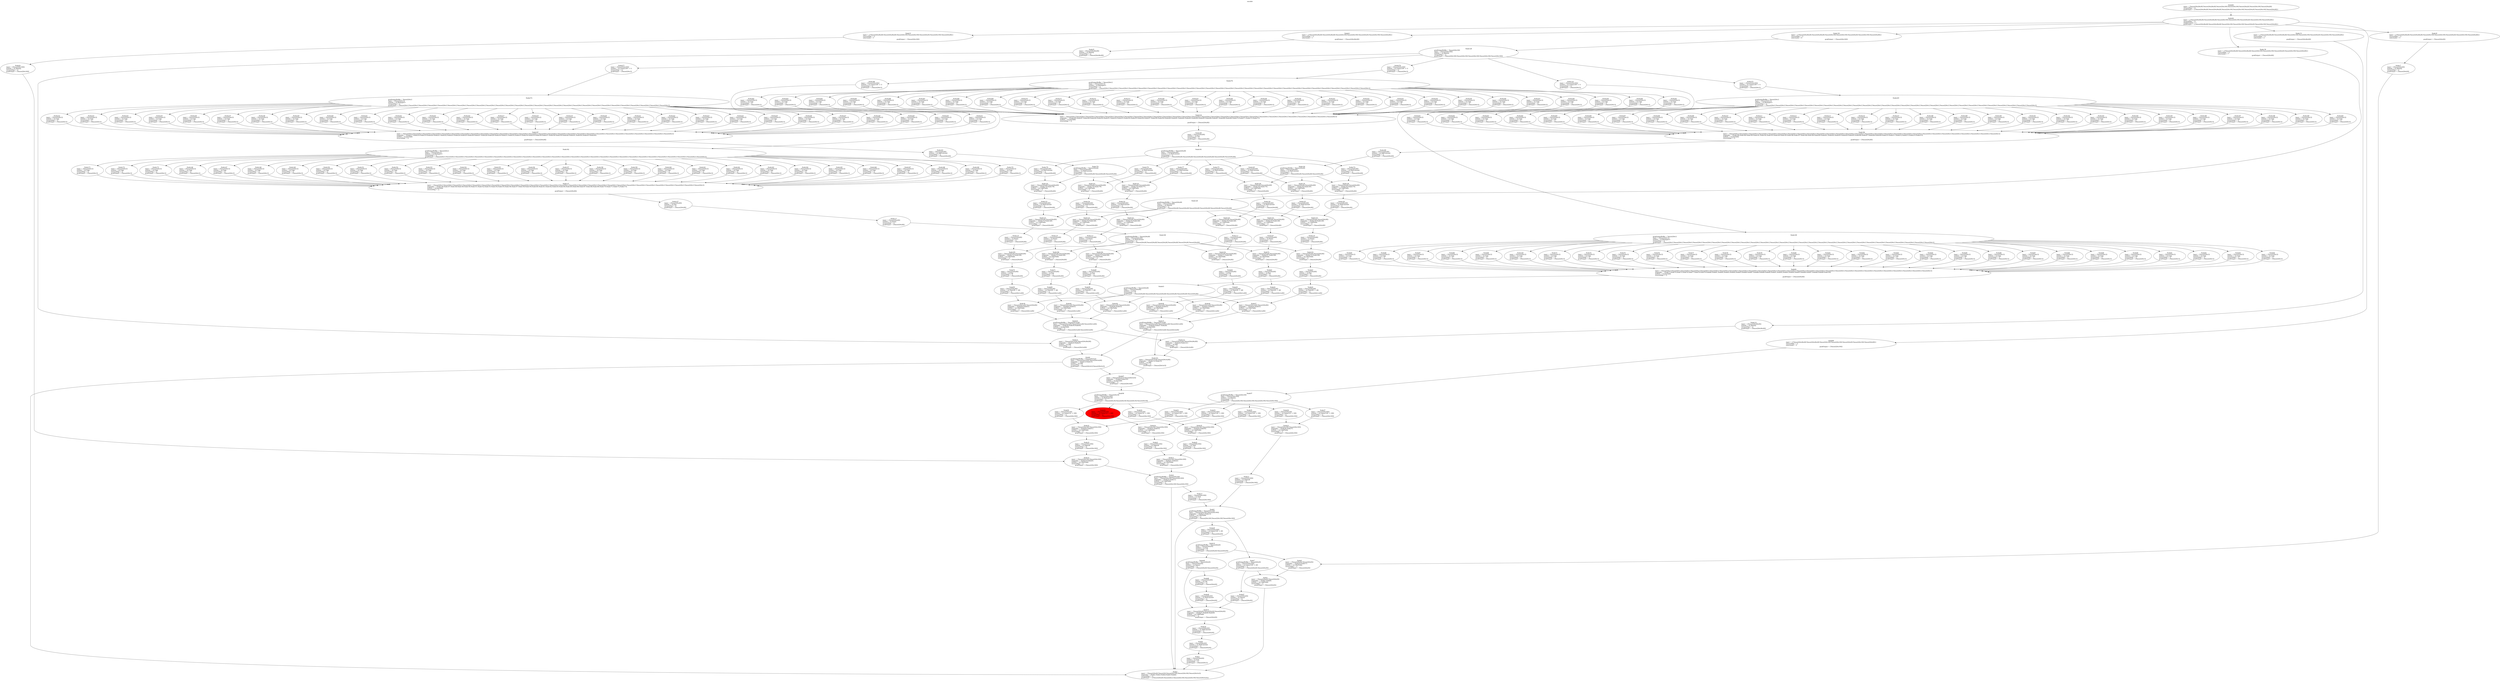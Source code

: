 digraph G {
labelloc="t";
label="encoder";
node [shape = oval]; 
n1[label="Node1\ninput = {Tensor[20x20],Tensor[20x20]}\lmapindex = {Node7,Node8}\lmodule = nn.CAddTable\lreverseMap = {}\lgradOutput = {Tensor[20x20]}" tooltip="[draw_attention.lua]:116_"];
n2[label="Node2\ninput = {Tensor[20x20],Tensor[20],Tensor[20x100],Tensor[20x100],Tensor[20x3x3]}\lmapindex = {Node1,Node3,Node4,Node5,Node6}\lreverseMap = {}\lgradOutput = {{Tensor[20x20],Tensor[20x1],Tensor[20x100],Tensor[20x100],Tensor[20x3x3]}}" tooltip="[[C]]:-1_"];
n3[label="Node3\ninput = {Tensor[20x20]}\lmodule = nn.Sum\lreverseMap = {}\lgradOutput = {Tensor[20x1]}" tooltip="[draw_attention.lua]:124_"];
n4[label="Node4\ngradOutputBuffer = Tensor[20x100]\linput = {Tensor[20x100],Tensor[20x100]}\lmapindex = {Node10,Node11}\lmodule = nn.CAddTable\lreverseMap = {}\lgradOutput = {Tensor[20x100],Tensor[20x100]}" tooltip="[draw_attention.lua]:104_"];
n5[label="Node5\ngradOutputBuffer = Tensor[20x100]\linput = {Tensor[20x100],Tensor[20x100]}\lmapindex = {Node12,Node13}\lmodule = nn.CMulTable\lreverseMap = {}\lgradOutput = {Tensor[20x100],Tensor[20x100],Tensor[20x100]}" tooltip="[draw_attention.lua]:108_"];
n6[label="Node6\ngradOutputBuffer = Tensor[20x3x3]\linput = {Tensor[20x3x28],Tensor[20x3x28]}\lmapindex = {Node14,Node15}\lmodule = nn.MM\lreverseMap = {}\lgradOutput = {Tensor[20x3x3],Tensor[20x3x3]}" tooltip="[draw_attention.lua]:78_"];
n7[label="Node7\ngradOutputBuffer = Tensor[20x20]\linput = {Tensor[20x100]}\lmodule = nn.Linear(100 -> 20)\lreverseMap = {}\lgradOutput = {Tensor[20x20],Tensor[20x20]}" tooltip="[draw_attention.lua]:110_"];
n8[label="Node8\ninput = {Tensor[20x20],Tensor[20x20]}\lmapindex = {Node16,Node17}\lmodule = nn.CMulTable\lreverseMap = {}\lgradOutput = {Tensor[20x20]}" tooltip="[draw_attention.lua]:115_"];
n9[label="Node9\ninput = {Tensor[20x20]}\lmodule = nn.MulConstant\lreverseMap = {}\lgradOutput = {Tensor[20x20]}" tooltip="[draw_attention.lua]:123_"];
n10[label="Node10\ninput = {Tensor[20x100],Tensor[20x100]}\lmapindex = {Node19,Node20}\lmodule = nn.CMulTable\lreverseMap = {}\lgradOutput = {Tensor[20x100]}" tooltip="[draw_attention.lua]:105_"];
n11[label="Node11\ninput = {Tensor[20x100],Tensor[20x100]}\lmapindex = {Node21,Node22}\lmodule = nn.CMulTable\lreverseMap = {}\lgradOutput = {Tensor[20x100]}" tooltip="[draw_attention.lua]:106_"];
n12[label="Node12\ninput = {Tensor[20x100]}\lmodule = nn.Sigmoid\lreverseMap = {}\lgradOutput = {Tensor[20x100]}" tooltip="[draw_attention.lua]:101_"];
n13[label="Node13\ninput = {Tensor[20x100]}\lmodule = nn.Tanh\lreverseMap = {}\lgradOutput = {Tensor[20x100]}" tooltip="[draw_attention.lua]:108_"];
n14[label="Node14\ninput = {Tensor[20x3x28],Tensor[20x28x28]}\lmapindex = {Node24,Node25}\lmodule = nn.MM\lreverseMap = {}\lgradOutput = {Tensor[20x3x28]}" tooltip="[draw_attention.lua]:77_"];
n15[label="Node15\ngradOutputBuffer = Tensor[20x3x28]\linput = {Tensor[20x1x28],Tensor[20x1x28],Tensor[20x1x28]}\lmapindex = {Node26,Node27,Node28}\lmodule = nn.JoinTable\lreverseMap = {}\lgradOutput = {Tensor[20x3x28],Tensor[20x3x28]}" tooltip="[draw_attention.lua]:71_"];
n16[label="Node16\ngradOutputBuffer = Tensor[20x20]\linput = {Tensor[20x20]}\lmodule = nn.Exp\lreverseMap = {}\lgradOutput = {Tensor[20x20],Tensor[20x20]}" tooltip="[draw_attention.lua]:112_"];
n17[label="Node17\ninput = {Tensor[20x20]}\lmodule = nn.Identity\lreverseMap = {}\lgradOutput = {Tensor[20x20]}" tooltip="[draw_attention.lua]:114_"];
n18[label="Node18\ninput = {Tensor[20x20]}\lmodule = nn.AddConstant\lreverseMap = {}\lgradOutput = {Tensor[20x20]}" tooltip="[draw_attention.lua]:122_"];
n19[label="Node19\ninput = {Tensor[20x100]}\lmodule = nn.Sigmoid\lreverseMap = {}\lgradOutput = {Tensor[20x100]}" tooltip="[draw_attention.lua]:100_"];
n20[label="Node20\ninput = {Tensor[20x100]}\lmodule = nn.Identity\lreverseMap = {}\lgradOutput = {Tensor[20x100]}" tooltip="[draw_attention.lua]:89_"];
n21[label="Node21\ninput = {Tensor[20x100]}\lmodule = nn.Sigmoid\lreverseMap = {}\lgradOutput = {Tensor[20x100]}" tooltip="[draw_attention.lua]:99_"];
n22[label="Node22\ninput = {Tensor[20x100]}\lmodule = nn.Tanh\lreverseMap = {}\lgradOutput = {Tensor[20x100]}" tooltip="[draw_attention.lua]:102_"];
n23[label="Node23\ninput = {Tensor[20x100],Tensor[20x100]}\lmapindex = {Node36,Node37}\lmodule = nn.CAddTable\lreverseMap = {}\lgradOutput = {Tensor[20x100]}" tooltip="[draw_attention.lua]:101_"];
n24[label="Node24\ngradOutputBuffer = Tensor[20x3x28]\linput = {Tensor[20x1x28],Tensor[20x1x28],Tensor[20x1x28]}\lmapindex = {Node38,Node39,Node40}\lmodule = nn.JoinTable\lreverseMap = {}\lgradOutput = {Tensor[20x3x28],Tensor[20x3x28]}" tooltip="[draw_attention.lua]:71_"];
n25[label="Node25\ninput = {Tensor[20x28x28]}\lmodule = nn.Identity\lreverseMap = {}\lgradOutput = {Tensor[20x28x28]}" tooltip="[draw_attention.lua]:34_"];
n26[label="Node26\ninput = {Tensor[20x1x28],Tensor[20x28]}\lmapindex = {Node42,Node43}\lmodule = nn.CMulTable\lreverseMap = {}\lgradOutput = {Tensor[20x1x28]}" tooltip="[draw_attention.lua]:69_"];
n27[label="Node27\ninput = {Tensor[20x1x28],Tensor[20x28]}\lmapindex = {Node44,Node43}\lmodule = nn.CMulTable\lreverseMap = {}\lgradOutput = {Tensor[20x1x28]}" tooltip="[draw_attention.lua]:69_"];
n28[label="Node28\ninput = {Tensor[20x1x28],Tensor[20x28]}\lmapindex = {Node45,Node43}\lmodule = nn.CMulTable\lreverseMap = {}\lgradOutput = {Tensor[20x1x28]}" tooltip="[draw_attention.lua]:69_"];
n29[label="Node29\ninput = {Tensor[20x100]}\lmodule = nn.Linear(100 -> 20)\lreverseMap = {}\lgradOutput = {Tensor[20x20]}" tooltip="[draw_attention.lua]:111_"];
n30[label="Node30\ninput = {{Tensor[20x28x28],Tensor[20x28x28],Tensor[20x100],Tensor[20x100],Tensor[20x20],Tensor[20x100],Tensor[20x28]}}\lreverseMap = {}\lselectindex = 5\lgradOutput = {Tensor[20x20]}" tooltip="[[C]]:-1_-5"];
n31[label="Node31\ninput = {Tensor[20x20],Tensor[20x20],Tensor[20x20]}\lmapindex = {Node47,Node48,Node49}\lmodule = nn.CAddTable\lreverseMap = {}\lgradOutput = {Tensor[20x20]}" tooltip="[draw_attention.lua]:121_"];
n32[label="Node32\ninput = {Tensor[20x100],Tensor[20x100]}\lmapindex = {Node50,Node51}\lmodule = nn.CAddTable\lreverseMap = {}\lgradOutput = {Tensor[20x100]}" tooltip="[draw_attention.lua]:100_"];
n33[label="Node33\ninput = {{Tensor[20x28x28],Tensor[20x28x28],Tensor[20x100],Tensor[20x100],Tensor[20x20],Tensor[20x100],Tensor[20x28]}}\lreverseMap = {}\lselectindex = 3\lgradOutput = {Tensor[20x100]}" tooltip="[[C]]:-1_-3"];
n34[label="Node34\ninput = {Tensor[20x100],Tensor[20x100]}\lmapindex = {Node52,Node53}\lmodule = nn.CAddTable\lreverseMap = {}\lgradOutput = {Tensor[20x100]}" tooltip="[draw_attention.lua]:99_"];
n35[label="Node35\ninput = {Tensor[20x100],Tensor[20x100]}\lmapindex = {Node54,Node55}\lmodule = nn.CAddTable\lreverseMap = {}\lgradOutput = {Tensor[20x100]}" tooltip="[draw_attention.lua]:102_"];
n36[label="Node36\ninput = {Tensor[20x18]}\lmodule = nn.Linear(18 -> 100)\lreverseMap = {}\lgradOutput = {Tensor[20x100]}" tooltip="[draw_attention.lua]:93_"];
n37[label="Node37\ninput = {Tensor[20x100]}\lmodule = nn.Linear(100 -> 100)\lreverseMap = {}\lgradOutput = {Tensor[20x100]}" tooltip="[draw_attention.lua]:95_"];
n38[label="Node38\ninput = {Tensor[20x1x28],Tensor[20x28]}\lmapindex = {Node58,Node43}\lmodule = nn.CMulTable\lreverseMap = {}\lgradOutput = {Tensor[20x1x28]}" tooltip="[draw_attention.lua]:69_"];
n39[label="Node39\ninput = {Tensor[20x1x28],Tensor[20x28]}\lmapindex = {Node59,Node43}\lmodule = nn.CMulTable\lreverseMap = {}\lgradOutput = {Tensor[20x1x28]}" tooltip="[draw_attention.lua]:69_"];
n40[label="Node40\ninput = {Tensor[20x1x28],Tensor[20x28]}\lmapindex = {Node60,Node43}\lmodule = nn.CMulTable\lreverseMap = {}\lgradOutput = {Tensor[20x1x28]}" tooltip="[draw_attention.lua]:69_"];
n41[label="Node41\ninput = {{Tensor[20x28x28],Tensor[20x28x28],Tensor[20x100],Tensor[20x100],Tensor[20x20],Tensor[20x100],Tensor[20x28]}}\lreverseMap = {}\lselectindex = 1\lgradOutput = {Tensor[20x28x28]}" tooltip="[[C]]:-1_-1"];
n42[label="Node42\ninput = {Tensor[20x28]}\lmodule = nn.View(20, 1, 28)\lreverseMap = {}\lgradOutput = {Tensor[20x1x28]}" tooltip="[draw_attention.lua]:68_"];
n43[label="Node43\ngradOutputBuffer = Tensor[20x28]\linput = {Tensor[20x28]}\lmodule = nn.Exp\lreverseMap = {}\lgradOutput = {Tensor[20x28],Tensor[20x28],Tensor[20x28],Tensor[20x28],Tensor[20x28],Tensor[20x28]}" tooltip="[draw_attention.lua]:47_"];
n44[label="Node44\ninput = {Tensor[20x28]}\lmodule = nn.View(20, 1, 28)\lreverseMap = {}\lgradOutput = {Tensor[20x1x28]}" tooltip="[draw_attention.lua]:68_"];
n45[label="Node45\ninput = {Tensor[20x28]}\lmodule = nn.View(20, 1, 28)\lreverseMap = {}\lgradOutput = {Tensor[20x1x28]}" tooltip="[draw_attention.lua]:68_"];
n46[label="Node46\ninput = {{Tensor[20x28x28],Tensor[20x28x28],Tensor[20x100],Tensor[20x100],Tensor[20x20],Tensor[20x100],Tensor[20x28]}}\lreverseMap = {}\lnSplitOutputs = 7\lgradOutput = {{Tensor[20x28x28],Tensor[20x28x28],Tensor[20x100],Tensor[20x100],Tensor[20x20],Tensor[20x100],Tensor[20x28]}}" tooltip="[[C]]:-1_ split at [...oftwares/torch/install/share/lua/5.1/nngraph/gmodule.lua]:96-mnode"];
n47[label="Node47\ninput = {Tensor[20x20]}\lmodule = nn.Square\lreverseMap = {}\lgradOutput = {Tensor[20x20]}" tooltip="[draw_attention.lua]:117_"];
n48[label="Node48\ngradOutputBuffer = Tensor[20x20]\linput = {Tensor[20x20]}\lmodule = nn.Square\lreverseMap = {}\lgradOutput = {Tensor[20x20],Tensor[20x20]}" tooltip="[draw_attention.lua]:118_"];
n49[label="Node49\ninput = {Tensor[20x20]}\lmodule = nn.MulConstant\lreverseMap = {}\lgradOutput = {Tensor[20x20]}" tooltip="[draw_attention.lua]:120_"];
n50[label="Node50\ninput = {Tensor[20x18]}\lmodule = nn.Linear(18 -> 100)\lreverseMap = {}\lgradOutput = {Tensor[20x100]}" tooltip="[draw_attention.lua]:93_"];
n51[label="Node51\ninput = {Tensor[20x100]}\lmodule = nn.Linear(100 -> 100)\lreverseMap = {}\lgradOutput = {Tensor[20x100]}" tooltip="[draw_attention.lua]:95_"];
n52[label="Node52\ninput = {Tensor[20x18]}\lmodule = nn.Linear(18 -> 100)\lreverseMap = {}\lgradOutput = {Tensor[20x100]}" tooltip="[draw_attention.lua]:93_"];
n53[label="Node53\ninput = {Tensor[20x100]}\lmodule = nn.Linear(100 -> 100)\lreverseMap = {}\lgradOutput = {Tensor[20x100]}" tooltip="[draw_attention.lua]:95_"];
n54[label="Node54\ninput = {Tensor[20x18]}\lmodule = nn.Linear(18 -> 100)\lreverseMap = {}\lgradOutput = {Tensor[20x100]}" tooltip="[draw_attention.lua]:93_"];
n55[label="Node55\ninput = {Tensor[20x100]}\lmodule = nn.Linear(100 -> 100)\lreverseMap = {}\lgradOutput = {Tensor[20x100]}" tooltip="[draw_attention.lua]:95_"];
n56[label="Node56\ngradOutputBuffer = Tensor[20x18]\linput = {Tensor[20x3x6]}\lmodule = nn.Reshape(18)\lreverseMap = {}\lgradOutput = {Tensor[20x18],Tensor[20x18],Tensor[20x18],Tensor[20x18]}" tooltip="[draw_attention.lua]:82_"];
n57[label="Node57\ngradOutputBuffer = Tensor[20x100]\linput = {Tensor[20x100]}\lmodule = nn.Identity\lreverseMap = {}\lgradOutput = {Tensor[20x100],Tensor[20x100],Tensor[20x100],Tensor[20x100]}" tooltip="[draw_attention.lua]:88_"];
n58[label="Node58\ninput = {Tensor[20x28]}\lmodule = nn.View(20, 1, 28)\lreverseMap = {}\lgradOutput = {Tensor[20x1x28]}" tooltip="[draw_attention.lua]:68_"];
n59[label="Node59\ninput = {Tensor[20x28]}\lmodule = nn.View(20, 1, 28)\lreverseMap = {}\lgradOutput = {Tensor[20x1x28]}" tooltip="[draw_attention.lua]:68_"];
n60[label="Node60\ninput = {Tensor[20x28]}\lmodule = nn.View(20, 1, 28)\lreverseMap = {}\lgradOutput = {Tensor[20x1x28]}" tooltip="[draw_attention.lua]:68_"];
n61[label="Node61\ninput = {Tensor[20x28]}\lmodule = nn.Exp\lreverseMap = {}\lgradOutput = {Tensor[20x28]}" tooltip="[draw_attention.lua]:67_"];
n62[label="Node62\ninput = {Tensor[20x1],Tensor[20x1],Tensor[20x1],Tensor[20x1],Tensor[20x1],Tensor[20x1],Tensor[20x1],Tensor[20x1],Tensor[20x1],Tensor[20x1],Tensor[20x1],Tensor[20x1],Tensor[20x1],Tensor[20x1],Tensor[20x1],Tensor[20x1],Tensor[20x1],Tensor[20x1],Tensor[20x1],Tensor[20x1],Tensor[20x1],Tensor[20x1],Tensor[20x1],Tensor[20x1],Tensor[20x1],Tensor[20x1],Tensor[20x1],Tensor[20x1]}\lmapindex = {Node73,Node74,Node75,Node76,Node77,Node78,Node79,Node80,Node81,Node82,Node83,Node84,Node85,Node86,Node87,Node88,Node89,Node90,Node91,Node92,Node93,Node94,Node95,Node96,Node97,Node98,Node99,Node100}\lmodule = nn.JoinTable\lreverseMap = {}\lgradOutput = {Tensor[20x28]}" tooltip="[draw_attention.lua]:29_"];
n63[label="Node63\ninput = {Tensor[20x28]}\lmodule = nn.Exp\lreverseMap = {}\lgradOutput = {Tensor[20x28]}" tooltip="[draw_attention.lua]:67_"];
n64[label="Node64\ninput = {Tensor[20x28]}\lmodule = nn.Exp\lreverseMap = {}\lgradOutput = {Tensor[20x28]}" tooltip="[draw_attention.lua]:67_"];
n65[label="Node65\ninput = {Tensor[20x28x28],Tensor[20x28x28],Tensor[20x100],Tensor[20x100],Tensor[20x20],Tensor[20x100],Tensor[20x28]}\lreverseMap = {}\lgradOutput = {{Tensor[20x28x28],Tensor[20x28x28],Tensor[20x100],Tensor[20x100],Tensor[20x20],Tensor[20x100],Tensor[20x28]}}" tooltip="[[C]]:-1_"];
n66[label="Node66\ninput = {Tensor[20x20]}\lmodule = nn.Log\lreverseMap = {}\lgradOutput = {Tensor[20x20]}" tooltip="[draw_attention.lua]:119_"];
n67[label="Node67\ninput = {Tensor[20x3x3],Tensor[20x3x3]}\lmapindex = {Node6,Node103}\lmodule = nn.JoinTable\lreverseMap = {}\lgradOutput = {Tensor[20x3x6]}" tooltip="[draw_attention.lua]:81_"];
n68[label="Node68\ninput = {{Tensor[20x28x28],Tensor[20x28x28],Tensor[20x100],Tensor[20x100],Tensor[20x20],Tensor[20x100],Tensor[20x28]}}\lreverseMap = {}\lselectindex = 4\lgradOutput = {Tensor[20x100]}" tooltip="[[C]]:-1_-4"];
n69[label="Node69\ninput = {Tensor[20x28]}\lmodule = nn.Exp\lreverseMap = {}\lgradOutput = {Tensor[20x28]}" tooltip="[draw_attention.lua]:67_"];
n70[label="Node70\ninput = {Tensor[20x28]}\lmodule = nn.Exp\lreverseMap = {}\lgradOutput = {Tensor[20x28]}" tooltip="[draw_attention.lua]:67_"];
n71[label="Node71\ninput = {Tensor[20x28]}\lmodule = nn.Exp\lreverseMap = {}\lgradOutput = {Tensor[20x28]}" tooltip="[draw_attention.lua]:67_"];
n72[label="Node72\ninput = {Tensor[20x28],Tensor[20x28]}\lmapindex = {Node107,Node108}\lmodule = nn.CMulTable\lreverseMap = {}\lgradOutput = {Tensor[20x28]}" tooltip="[draw_attention.lua]:66_"];
n73[label="Node73\ninput = {Tensor[20x1]}\lmodule = nn.Copy\lreverseMap = {}\lgradOutput = {Tensor[20x1]}" tooltip="[draw_attention.lua]:27_"];
n74[label="Node74\ninput = {Tensor[20x1]}\lmodule = nn.Copy\lreverseMap = {}\lgradOutput = {Tensor[20x1]}" tooltip="[draw_attention.lua]:27_"];
n75[label="Node75\ninput = {Tensor[20x1]}\lmodule = nn.Copy\lreverseMap = {}\lgradOutput = {Tensor[20x1]}" tooltip="[draw_attention.lua]:27_"];
n76[label="Node76\ninput = {Tensor[20x1]}\lmodule = nn.Copy\lreverseMap = {}\lgradOutput = {Tensor[20x1]}" tooltip="[draw_attention.lua]:27_"];
n77[label="Node77\ninput = {Tensor[20x1]}\lmodule = nn.Copy\lreverseMap = {}\lgradOutput = {Tensor[20x1]}" tooltip="[draw_attention.lua]:27_"];
n78[label="Node78\ninput = {Tensor[20x1]}\lmodule = nn.Copy\lreverseMap = {}\lgradOutput = {Tensor[20x1]}" tooltip="[draw_attention.lua]:27_"];
n79[label="Node79\ninput = {Tensor[20x1]}\lmodule = nn.Copy\lreverseMap = {}\lgradOutput = {Tensor[20x1]}" tooltip="[draw_attention.lua]:27_"];
n80[label="Node80\ninput = {Tensor[20x1]}\lmodule = nn.Copy\lreverseMap = {}\lgradOutput = {Tensor[20x1]}" tooltip="[draw_attention.lua]:27_"];
n81[label="Node81\ninput = {Tensor[20x1]}\lmodule = nn.Copy\lreverseMap = {}\lgradOutput = {Tensor[20x1]}" tooltip="[draw_attention.lua]:27_"];
n82[label="Node82\ninput = {Tensor[20x1]}\lmodule = nn.Copy\lreverseMap = {}\lgradOutput = {Tensor[20x1]}" tooltip="[draw_attention.lua]:27_"];
n83[label="Node83\ninput = {Tensor[20x1]}\lmodule = nn.Copy\lreverseMap = {}\lgradOutput = {Tensor[20x1]}" tooltip="[draw_attention.lua]:27_"];
n84[label="Node84\ninput = {Tensor[20x1]}\lmodule = nn.Copy\lreverseMap = {}\lgradOutput = {Tensor[20x1]}" tooltip="[draw_attention.lua]:27_"];
n85[label="Node85\ninput = {Tensor[20x1]}\lmodule = nn.Copy\lreverseMap = {}\lgradOutput = {Tensor[20x1]}" tooltip="[draw_attention.lua]:27_"];
n86[label="Node86\ninput = {Tensor[20x1]}\lmodule = nn.Copy\lreverseMap = {}\lgradOutput = {Tensor[20x1]}" tooltip="[draw_attention.lua]:27_"];
n87[label="Node87\ninput = {Tensor[20x1]}\lmodule = nn.Copy\lreverseMap = {}\lgradOutput = {Tensor[20x1]}" tooltip="[draw_attention.lua]:27_"];
n88[label="Node88\ninput = {Tensor[20x1]}\lmodule = nn.Copy\lreverseMap = {}\lgradOutput = {Tensor[20x1]}" tooltip="[draw_attention.lua]:27_"];
n89[label="Node89\ninput = {Tensor[20x1]}\lmodule = nn.Copy\lreverseMap = {}\lgradOutput = {Tensor[20x1]}" tooltip="[draw_attention.lua]:27_"];
n90[label="Node90\ninput = {Tensor[20x1]}\lmodule = nn.Copy\lreverseMap = {}\lgradOutput = {Tensor[20x1]}" tooltip="[draw_attention.lua]:27_"];
n91[label="Node91\ninput = {Tensor[20x1]}\lmodule = nn.Copy\lreverseMap = {}\lgradOutput = {Tensor[20x1]}" tooltip="[draw_attention.lua]:27_"];
n92[label="Node92\ninput = {Tensor[20x1]}\lmodule = nn.Copy\lreverseMap = {}\lgradOutput = {Tensor[20x1]}" tooltip="[draw_attention.lua]:27_"];
n93[label="Node93\ninput = {Tensor[20x1]}\lmodule = nn.Copy\lreverseMap = {}\lgradOutput = {Tensor[20x1]}" tooltip="[draw_attention.lua]:27_"];
n94[label="Node94\ninput = {Tensor[20x1]}\lmodule = nn.Copy\lreverseMap = {}\lgradOutput = {Tensor[20x1]}" tooltip="[draw_attention.lua]:27_"];
n95[label="Node95\ninput = {Tensor[20x1]}\lmodule = nn.Copy\lreverseMap = {}\lgradOutput = {Tensor[20x1]}" tooltip="[draw_attention.lua]:27_"];
n96[label="Node96\ninput = {Tensor[20x1]}\lmodule = nn.Copy\lreverseMap = {}\lgradOutput = {Tensor[20x1]}" tooltip="[draw_attention.lua]:27_"];
n97[label="Node97\ninput = {Tensor[20x1]}\lmodule = nn.Copy\lreverseMap = {}\lgradOutput = {Tensor[20x1]}" tooltip="[draw_attention.lua]:27_"];
n98[label="Node98\ninput = {Tensor[20x1]}\lmodule = nn.Copy\lreverseMap = {}\lgradOutput = {Tensor[20x1]}" tooltip="[draw_attention.lua]:27_"];
n99[label="Node99\ninput = {Tensor[20x1]}\lmodule = nn.Copy\lreverseMap = {}\lgradOutput = {Tensor[20x1]}" tooltip="[draw_attention.lua]:27_"];
n100[label="Node100\ninput = {Tensor[20x1]}\lmodule = nn.Copy\lreverseMap = {}\lgradOutput = {Tensor[20x1]}" tooltip="[draw_attention.lua]:27_"];
n101[label="Node101\ninput = {Tensor[20x28],Tensor[20x28]}\lmapindex = {Node110,Node108}\lmodule = nn.CMulTable\lreverseMap = {}\lgradOutput = {Tensor[20x28]}" tooltip="[draw_attention.lua]:66_"];
n102[label="Node102\ninput = {Tensor[20x28],Tensor[20x28]}\lmapindex = {Node111,Node108}\lmodule = nn.CMulTable\lreverseMap = {}\lgradOutput = {Tensor[20x28]}" tooltip="[draw_attention.lua]:66_"];
n103[label="Node103\ninput = {Tensor[20x3x28],Tensor[20x3x28]}\lmapindex = {Node112,Node15}\lmodule = nn.MM\lreverseMap = {}\lgradOutput = {Tensor[20x3x3]}" tooltip="[draw_attention.lua]:80_"];
n104[label="Node104\ninput = {Tensor[20x28],Tensor[20x28]}\lmapindex = {Node113,Node108}\lmodule = nn.CMulTable\lreverseMap = {}\lgradOutput = {Tensor[20x28]}" tooltip="[draw_attention.lua]:66_"];
n105[label="Node105\ninput = {Tensor[20x28],Tensor[20x28]}\lmapindex = {Node114,Node108}\lmodule = nn.CMulTable\lreverseMap = {}\lgradOutput = {Tensor[20x28]}" tooltip="[draw_attention.lua]:66_"];
n106[label="Node106\ninput = {Tensor[20x28],Tensor[20x28]}\lmapindex = {Node115,Node108}\lmodule = nn.CMulTable\lreverseMap = {}\lgradOutput = {Tensor[20x28]}" tooltip="[draw_attention.lua]:66_"];
n107[label="Node107\ninput = {Tensor[20x28]}\lmodule = nn.Power\lreverseMap = {}\lgradOutput = {Tensor[20x28]}" tooltip="[draw_attention.lua]:65_"];
n108[label="Node108\ngradOutputBuffer = Tensor[20x28]\linput = {Tensor[20x28]}\lmodule = nn.MulConstant\lreverseMap = {}\lgradOutput = {Tensor[20x28],Tensor[20x28],Tensor[20x28],Tensor[20x28],Tensor[20x28],Tensor[20x28]}" tooltip="[draw_attention.lua]:50_"];
n109[label="Node109\ngradOutputBuffer = Tensor[20x1]\linput = {Tensor[20x1]}\lmodule = nn.Reshape(1)\lreverseMap = {}\lgradOutput = {Tensor[20x1],Tensor[20x1],Tensor[20x1],Tensor[20x1],Tensor[20x1],Tensor[20x1],Tensor[20x1],Tensor[20x1],Tensor[20x1],Tensor[20x1],Tensor[20x1],Tensor[20x1],Tensor[20x1],Tensor[20x1],Tensor[20x1],Tensor[20x1],Tensor[20x1],Tensor[20x1],Tensor[20x1],Tensor[20x1],Tensor[20x1],Tensor[20x1],Tensor[20x1],Tensor[20x1],Tensor[20x1],Tensor[20x1],Tensor[20x1],Tensor[20x1]}" tooltip="[draw_attention.lua]:24_"];
n110[label="Node110\ninput = {Tensor[20x28]}\lmodule = nn.Power\lreverseMap = {}\lgradOutput = {Tensor[20x28]}" tooltip="[draw_attention.lua]:65_"];
n111[label="Node111\ninput = {Tensor[20x28]}\lmodule = nn.Power\lreverseMap = {}\lgradOutput = {Tensor[20x28]}" tooltip="[draw_attention.lua]:65_"];
n112[label="Node112\ninput = {Tensor[20x3x28],Tensor[20x28x28]}\lmapindex = {Node24,Node121}\lmodule = nn.MM\lreverseMap = {}\lgradOutput = {Tensor[20x3x28]}" tooltip="[draw_attention.lua]:79_"];
n113[label="Node113\ninput = {Tensor[20x28]}\lmodule = nn.Power\lreverseMap = {}\lgradOutput = {Tensor[20x28]}" tooltip="[draw_attention.lua]:65_"];
n114[label="Node114\ninput = {Tensor[20x28]}\lmodule = nn.Power\lreverseMap = {}\lgradOutput = {Tensor[20x28]}" tooltip="[draw_attention.lua]:65_"];
n115[label="Node115\ninput = {Tensor[20x28]}\lmodule = nn.Power\lreverseMap = {}\lgradOutput = {Tensor[20x28]}" tooltip="[draw_attention.lua]:65_"];
n116[label="Node116\ninput = {Tensor[20x28],Tensor[20x28]}\lmapindex = {Node125,Node126}\lmodule = nn.CAddTable\lreverseMap = {}\lgradOutput = {Tensor[20x28]}" tooltip="[draw_attention.lua]:64_"];
n117[label="Node117\ninput = {Tensor[20x28]}\lmodule = nn.Power\lreverseMap = {}\lgradOutput = {Tensor[20x28]}" tooltip="[draw_attention.lua]:49_"];
n118[label="Node118\ninput = {Tensor[20x100]}\lmodule = nn.Linear(100 -> 1)\lreverseMap = {}\lgradOutput = {Tensor[20x1]}" tooltip="[draw_attention.lua]:44_"];
n119[label="Node119\ninput = {Tensor[20x28],Tensor[20x28]}\lmapindex = {Node129,Node126}\lmodule = nn.CAddTable\lreverseMap = {}\lgradOutput = {Tensor[20x28]}" tooltip="[draw_attention.lua]:64_"];
n120[label="Node120\ninput = {Tensor[20x28],Tensor[20x28]}\lmapindex = {Node130,Node126}\lmodule = nn.CAddTable\lreverseMap = {}\lgradOutput = {Tensor[20x28]}" tooltip="[draw_attention.lua]:64_"];
n121[label="Node121\ninput = {Tensor[20x28x28]}\lmodule = nn.Identity\lreverseMap = {}\lgradOutput = {Tensor[20x28x28]}" tooltip="[draw_attention.lua]:35_"];
n122[label="Node122\ninput = {Tensor[20x28],Tensor[20x28]}\lmapindex = {Node132,Node126}\lmodule = nn.CAddTable\lreverseMap = {}\lgradOutput = {Tensor[20x28]}" tooltip="[draw_attention.lua]:64_"];
n123[label="Node123\ninput = {Tensor[20x28],Tensor[20x28]}\lmapindex = {Node133,Node126}\lmodule = nn.CAddTable\lreverseMap = {}\lgradOutput = {Tensor[20x28]}" tooltip="[draw_attention.lua]:64_"];
n124[label="Node124\ninput = {Tensor[20x28],Tensor[20x28]}\lmapindex = {Node134,Node126}\lmodule = nn.CAddTable\lreverseMap = {}\lgradOutput = {Tensor[20x28]}" tooltip="[draw_attention.lua]:64_"];
n125[label="Node125\ninput = {Tensor[20x28]}\lmodule = nn.MulConstant\lreverseMap = {}\lgradOutput = {Tensor[20x28]}" tooltip="[draw_attention.lua]:63_"];
n126[label="Node126\ngradOutputBuffer = Tensor[20x28]\linput = {Tensor[20x28]}\lmodule = nn.Identity\lreverseMap = {}\lgradOutput = {Tensor[20x28],Tensor[20x28],Tensor[20x28],Tensor[20x28],Tensor[20x28],Tensor[20x28]}" tooltip="[draw_attention.lua]:57_"];
n127[label="Node127\ninput = {Tensor[20x28]}\lmodule = nn.Exp\lreverseMap = {}\lgradOutput = {Tensor[20x28]}" tooltip="[draw_attention.lua]:48_"];
n128[label="Node128\ngradOutputBuffer = Tensor[20x100]\linput = {Tensor[20x100]}\lmodule = nn.Identity\lreverseMap = {}\lgradOutput = {Tensor[20x100],Tensor[20x100],Tensor[20x100],Tensor[20x100],Tensor[20x100]}" tooltip="[draw_attention.lua]:39_"];
n129[label="Node129\ninput = {Tensor[20x28]}\lmodule = nn.MulConstant\lreverseMap = {}\lgradOutput = {Tensor[20x28]}" tooltip="[draw_attention.lua]:63_"];
n130[label="Node130\ninput = {Tensor[20x28]}\lmodule = nn.MulConstant\lreverseMap = {}\lgradOutput = {Tensor[20x28]}" tooltip="[draw_attention.lua]:63_"];
n131[label="Node131\ninput = {{Tensor[20x28x28],Tensor[20x28x28],Tensor[20x100],Tensor[20x100],Tensor[20x20],Tensor[20x100],Tensor[20x28]}}\lreverseMap = {}\lselectindex = 2\lgradOutput = {Tensor[20x28x28]}" tooltip="[[C]]:-1_-2"];
n132[label="Node132\ninput = {Tensor[20x28]}\lmodule = nn.MulConstant\lreverseMap = {}\lgradOutput = {Tensor[20x28]}" tooltip="[draw_attention.lua]:63_"];
n133[label="Node133\ninput = {Tensor[20x28]}\lmodule = nn.MulConstant\lreverseMap = {}\lgradOutput = {Tensor[20x28]}" tooltip="[draw_attention.lua]:63_"];
n134[label="Node134\ninput = {Tensor[20x28]}\lmodule = nn.MulConstant\lreverseMap = {}\lgradOutput = {Tensor[20x28]}" tooltip="[draw_attention.lua]:63_"];
n135[label="Node135\ninput = {Tensor[20x28],Tensor[20x28]}\lmapindex = {Node144,Node145}\lmodule = nn.CAddTable\lreverseMap = {}\lgradOutput = {Tensor[20x28]}" tooltip="[draw_attention.lua]:62_"];
n136[label="Node136\ninput = {{Tensor[20x28x28],Tensor[20x28x28],Tensor[20x100],Tensor[20x100],Tensor[20x20],Tensor[20x100],Tensor[20x28]}}\lreverseMap = {}\lselectindex = 7\lgradOutput = {Tensor[20x28]}" tooltip="[[C]]:-1_-7"];
n137[label="Node137\ninput = {Tensor[20x1],Tensor[20x1],Tensor[20x1],Tensor[20x1],Tensor[20x1],Tensor[20x1],Tensor[20x1],Tensor[20x1],Tensor[20x1],Tensor[20x1],Tensor[20x1],Tensor[20x1],Tensor[20x1],Tensor[20x1],Tensor[20x1],Tensor[20x1],Tensor[20x1],Tensor[20x1],Tensor[20x1],Tensor[20x1],Tensor[20x1],Tensor[20x1],Tensor[20x1],Tensor[20x1],Tensor[20x1],Tensor[20x1],Tensor[20x1],Tensor[20x1]}\lmapindex = {Node146,Node147,Node148,Node149,Node150,Node151,Node152,Node153,Node154,Node155,Node156,Node157,Node158,Node159,Node160,Node161,Node162,Node163,Node164,Node165,Node166,Node167,Node168,Node169,Node170,Node171,Node172,Node173}\lmodule = nn.JoinTable\lreverseMap = {}\lgradOutput = {Tensor[20x28]}" tooltip="[draw_attention.lua]:29_"];
n138[label="Node138\ninput = {{Tensor[20x28x28],Tensor[20x28x28],Tensor[20x100],Tensor[20x100],Tensor[20x20],Tensor[20x100],Tensor[20x28]}}\lreverseMap = {}\lselectindex = 6\lgradOutput = {Tensor[20x100]}" tooltip="[[C]]:-1_-6"];
n139[label="Node139\ninput = {Tensor[20x28],Tensor[20x28]}\lmapindex = {Node144,Node174}\lmodule = nn.CAddTable\lreverseMap = {}\lgradOutput = {Tensor[20x28]}" tooltip="[draw_attention.lua]:62_"];
n140[label="Node140\ninput = {Tensor[20x28],Tensor[20x28]}\lmapindex = {Node144,Node175}\lmodule = nn.CAddTable\lreverseMap = {}\lgradOutput = {Tensor[20x28]}" tooltip="[draw_attention.lua]:62_"];
n141[label="Node141\ninput = {Tensor[20x28],Tensor[20x28]}\lmapindex = {Node176,Node177}\lmodule = nn.CAddTable\lreverseMap = {}\lgradOutput = {Tensor[20x28]}" tooltip="[draw_attention.lua]:62_"];
n142[label="Node142\ninput = {Tensor[20x28],Tensor[20x28]}\lmapindex = {Node176,Node178}\lmodule = nn.CAddTable\lreverseMap = {}\lgradOutput = {Tensor[20x28]}" tooltip="[draw_attention.lua]:62_"];
n143[label="Node143\ninput = {Tensor[20x28],Tensor[20x28]}\lmapindex = {Node176,Node179}\lmodule = nn.CAddTable\lreverseMap = {}\lgradOutput = {Tensor[20x28]}" tooltip="[draw_attention.lua]:62_"];
n144[label="Node144\ngradOutputBuffer = Tensor[20x28]\linput = {Tensor[20x28]}\lmodule = nn.MulConstant\lreverseMap = {}\lgradOutput = {Tensor[20x28],Tensor[20x28],Tensor[20x28]}" tooltip="[draw_attention.lua]:54_"];
n145[label="Node145\ninput = {Tensor[20x28]}\lmodule = nn.MulConstant\lreverseMap = {}\lgradOutput = {Tensor[20x28]}" tooltip="[draw_attention.lua]:62_"];
n146[label="Node146\ninput = {Tensor[20x1]}\lmodule = nn.Copy\lreverseMap = {}\lgradOutput = {Tensor[20x1]}" tooltip="[draw_attention.lua]:27_"];
n147[label="Node147\ninput = {Tensor[20x1]}\lmodule = nn.Copy\lreverseMap = {}\lgradOutput = {Tensor[20x1]}" tooltip="[draw_attention.lua]:27_"];
n148[label="Node148\ninput = {Tensor[20x1]}\lmodule = nn.Copy\lreverseMap = {}\lgradOutput = {Tensor[20x1]}" tooltip="[draw_attention.lua]:27_"];
n149[label="Node149\ninput = {Tensor[20x1]}\lmodule = nn.Copy\lreverseMap = {}\lgradOutput = {Tensor[20x1]}" tooltip="[draw_attention.lua]:27_"];
n150[label="Node150\ninput = {Tensor[20x1]}\lmodule = nn.Copy\lreverseMap = {}\lgradOutput = {Tensor[20x1]}" tooltip="[draw_attention.lua]:27_"];
n151[label="Node151\ninput = {Tensor[20x1]}\lmodule = nn.Copy\lreverseMap = {}\lgradOutput = {Tensor[20x1]}" tooltip="[draw_attention.lua]:27_"];
n152[label="Node152\ninput = {Tensor[20x1]}\lmodule = nn.Copy\lreverseMap = {}\lgradOutput = {Tensor[20x1]}" tooltip="[draw_attention.lua]:27_"];
n153[label="Node153\ninput = {Tensor[20x1]}\lmodule = nn.Copy\lreverseMap = {}\lgradOutput = {Tensor[20x1]}" tooltip="[draw_attention.lua]:27_"];
n154[label="Node154\ninput = {Tensor[20x1]}\lmodule = nn.Copy\lreverseMap = {}\lgradOutput = {Tensor[20x1]}" tooltip="[draw_attention.lua]:27_"];
n155[label="Node155\ninput = {Tensor[20x1]}\lmodule = nn.Copy\lreverseMap = {}\lgradOutput = {Tensor[20x1]}" tooltip="[draw_attention.lua]:27_"];
n156[label="Node156\ninput = {Tensor[20x1]}\lmodule = nn.Copy\lreverseMap = {}\lgradOutput = {Tensor[20x1]}" tooltip="[draw_attention.lua]:27_"];
n157[label="Node157\ninput = {Tensor[20x1]}\lmodule = nn.Copy\lreverseMap = {}\lgradOutput = {Tensor[20x1]}" tooltip="[draw_attention.lua]:27_"];
n158[label="Node158\ninput = {Tensor[20x1]}\lmodule = nn.Copy\lreverseMap = {}\lgradOutput = {Tensor[20x1]}" tooltip="[draw_attention.lua]:27_"];
n159[label="Node159\ninput = {Tensor[20x1]}\lmodule = nn.Copy\lreverseMap = {}\lgradOutput = {Tensor[20x1]}" tooltip="[draw_attention.lua]:27_"];
n160[label="Node160\ninput = {Tensor[20x1]}\lmodule = nn.Copy\lreverseMap = {}\lgradOutput = {Tensor[20x1]}" tooltip="[draw_attention.lua]:27_"];
n161[label="Node161\ninput = {Tensor[20x1]}\lmodule = nn.Copy\lreverseMap = {}\lgradOutput = {Tensor[20x1]}" tooltip="[draw_attention.lua]:27_"];
n162[label="Node162\ninput = {Tensor[20x1]}\lmodule = nn.Copy\lreverseMap = {}\lgradOutput = {Tensor[20x1]}" tooltip="[draw_attention.lua]:27_"];
n163[label="Node163\ninput = {Tensor[20x1]}\lmodule = nn.Copy\lreverseMap = {}\lgradOutput = {Tensor[20x1]}" tooltip="[draw_attention.lua]:27_"];
n164[label="Node164\ninput = {Tensor[20x1]}\lmodule = nn.Copy\lreverseMap = {}\lgradOutput = {Tensor[20x1]}" tooltip="[draw_attention.lua]:27_"];
n165[label="Node165\ninput = {Tensor[20x1]}\lmodule = nn.Copy\lreverseMap = {}\lgradOutput = {Tensor[20x1]}" tooltip="[draw_attention.lua]:27_"];
n166[label="Node166\ninput = {Tensor[20x1]}\lmodule = nn.Copy\lreverseMap = {}\lgradOutput = {Tensor[20x1]}" tooltip="[draw_attention.lua]:27_"];
n167[label="Node167\ninput = {Tensor[20x1]}\lmodule = nn.Copy\lreverseMap = {}\lgradOutput = {Tensor[20x1]}" tooltip="[draw_attention.lua]:27_"];
n168[label="Node168\ninput = {Tensor[20x1]}\lmodule = nn.Copy\lreverseMap = {}\lgradOutput = {Tensor[20x1]}" tooltip="[draw_attention.lua]:27_"];
n169[label="Node169\ninput = {Tensor[20x1]}\lmodule = nn.Copy\lreverseMap = {}\lgradOutput = {Tensor[20x1]}" tooltip="[draw_attention.lua]:27_"];
n170[label="Node170\ninput = {Tensor[20x1]}\lmodule = nn.Copy\lreverseMap = {}\lgradOutput = {Tensor[20x1]}" tooltip="[draw_attention.lua]:27_"];
n171[label="Node171\ninput = {Tensor[20x1]}\lmodule = nn.Copy\lreverseMap = {}\lgradOutput = {Tensor[20x1]}" tooltip="[draw_attention.lua]:27_"];
n172[label="Node172\ninput = {Tensor[20x1]}\lmodule = nn.Copy\lreverseMap = {}\lgradOutput = {Tensor[20x1]}" tooltip="[draw_attention.lua]:27_"];
n173[label="Node173\ninput = {Tensor[20x1]}\lmodule = nn.Copy\lreverseMap = {}\lgradOutput = {Tensor[20x1]}" tooltip="[draw_attention.lua]:27_"];
n174[label="Node174\ninput = {Tensor[20x28]}\lmodule = nn.MulConstant\lreverseMap = {}\lgradOutput = {Tensor[20x28]}" tooltip="[draw_attention.lua]:62_"];
n175[label="Node175\ninput = {Tensor[20x28]}\lmodule = nn.MulConstant\lreverseMap = {}\lgradOutput = {Tensor[20x28]}" tooltip="[draw_attention.lua]:62_"];
n176[label="Node176\ngradOutputBuffer = Tensor[20x28]\linput = {Tensor[20x28]}\lmodule = nn.MulConstant\lreverseMap = {}\lgradOutput = {Tensor[20x28],Tensor[20x28],Tensor[20x28]}" tooltip="[draw_attention.lua]:53_"];
n177[label="Node177\ninput = {Tensor[20x28]}\lmodule = nn.MulConstant\lreverseMap = {}\lgradOutput = {Tensor[20x28]}" tooltip="[draw_attention.lua]:62_"];
n178[label="Node178\ninput = {Tensor[20x28]}\lmodule = nn.MulConstant\lreverseMap = {}\lgradOutput = {Tensor[20x28]}" tooltip="[draw_attention.lua]:62_"];
n179[label="Node179\ninput = {Tensor[20x28]}\lmodule = nn.MulConstant\lreverseMap = {}\lgradOutput = {Tensor[20x28]}" tooltip="[draw_attention.lua]:62_"];
n180[label="Node180\ninput = {Tensor[20x28]}\lmodule = nn.AddConstant\lreverseMap = {}\lgradOutput = {Tensor[20x28]}" tooltip="[draw_attention.lua]:52_"];
n181[label="Node181\ngradOutputBuffer = Tensor[20x28]\linput = {Tensor[20x28]}\lmodule = nn.MulConstant\lreverseMap = {}\lgradOutput = {Tensor[20x28],Tensor[20x28],Tensor[20x28],Tensor[20x28],Tensor[20x28],Tensor[20x28]}" tooltip="[draw_attention.lua]:55_"];
n182[label="Node182\ngradOutputBuffer = Tensor[20x1]\linput = {Tensor[20x1]}\lmodule = nn.Reshape(1)\lreverseMap = {}\lgradOutput = {Tensor[20x1],Tensor[20x1],Tensor[20x1],Tensor[20x1],Tensor[20x1],Tensor[20x1],Tensor[20x1],Tensor[20x1],Tensor[20x1],Tensor[20x1],Tensor[20x1],Tensor[20x1],Tensor[20x1],Tensor[20x1],Tensor[20x1],Tensor[20x1],Tensor[20x1],Tensor[20x1],Tensor[20x1],Tensor[20x1],Tensor[20x1],Tensor[20x1],Tensor[20x1],Tensor[20x1],Tensor[20x1],Tensor[20x1],Tensor[20x1],Tensor[20x1]}" tooltip="[draw_attention.lua]:24_"];
n183[label="Node183\ninput = {Tensor[20x28]}\lmodule = nn.AddConstant\lreverseMap = {}\lgradOutput = {Tensor[20x28]}" tooltip="[draw_attention.lua]:51_"];
n184[label="Node184\ninput = {Tensor[20x1],Tensor[20x1],Tensor[20x1],Tensor[20x1],Tensor[20x1],Tensor[20x1],Tensor[20x1],Tensor[20x1],Tensor[20x1],Tensor[20x1],Tensor[20x1],Tensor[20x1],Tensor[20x1],Tensor[20x1],Tensor[20x1],Tensor[20x1],Tensor[20x1],Tensor[20x1],Tensor[20x1],Tensor[20x1],Tensor[20x1],Tensor[20x1],Tensor[20x1],Tensor[20x1],Tensor[20x1],Tensor[20x1],Tensor[20x1],Tensor[20x1]}\lmapindex = {Node188,Node189,Node190,Node191,Node192,Node193,Node194,Node195,Node196,Node197,Node198,Node199,Node200,Node201,Node202,Node203,Node204,Node205,Node206,Node207,Node208,Node209,Node210,Node211,Node212,Node213,Node214,Node215}\lmodule = nn.JoinTable\lreverseMap = {}\lgradOutput = {Tensor[20x28]}" tooltip="[draw_attention.lua]:29_"];
n185[label="Node185\ninput = {Tensor[20x28]}\lmodule = nn.Exp\lreverseMap = {}\lgradOutput = {Tensor[20x28]}" tooltip="[draw_attention.lua]:46_"];
n186[label="Node186\ninput = {Tensor[20x100]}\lmodule = nn.Linear(100 -> 1)\lreverseMap = {}\lgradOutput = {Tensor[20x1]}" tooltip="[draw_attention.lua]:45_"];
n187[label="Node187\ninput = {Tensor[20x1],Tensor[20x1],Tensor[20x1],Tensor[20x1],Tensor[20x1],Tensor[20x1],Tensor[20x1],Tensor[20x1],Tensor[20x1],Tensor[20x1],Tensor[20x1],Tensor[20x1],Tensor[20x1],Tensor[20x1],Tensor[20x1],Tensor[20x1],Tensor[20x1],Tensor[20x1],Tensor[20x1],Tensor[20x1],Tensor[20x1],Tensor[20x1],Tensor[20x1],Tensor[20x1],Tensor[20x1],Tensor[20x1],Tensor[20x1],Tensor[20x1]}\lmapindex = {Node217,Node218,Node219,Node220,Node221,Node222,Node223,Node224,Node225,Node226,Node227,Node228,Node229,Node230,Node231,Node232,Node233,Node234,Node235,Node236,Node237,Node238,Node239,Node240,Node241,Node242,Node243,Node244}\lmodule = nn.JoinTable\lreverseMap = {}\lgradOutput = {Tensor[20x28]}" tooltip="[draw_attention.lua]:29_"];
n188[label="Node188\ninput = {Tensor[20x1]}\lmodule = nn.Copy\lreverseMap = {}\lgradOutput = {Tensor[20x1]}" tooltip="[draw_attention.lua]:27_"];
n189[label="Node189\ninput = {Tensor[20x1]}\lmodule = nn.Copy\lreverseMap = {}\lgradOutput = {Tensor[20x1]}" tooltip="[draw_attention.lua]:27_"];
n190[label="Node190\ninput = {Tensor[20x1]}\lmodule = nn.Copy\lreverseMap = {}\lgradOutput = {Tensor[20x1]}" tooltip="[draw_attention.lua]:27_"];
n191[label="Node191\ninput = {Tensor[20x1]}\lmodule = nn.Copy\lreverseMap = {}\lgradOutput = {Tensor[20x1]}" tooltip="[draw_attention.lua]:27_"];
n192[label="Node192\ninput = {Tensor[20x1]}\lmodule = nn.Copy\lreverseMap = {}\lgradOutput = {Tensor[20x1]}" tooltip="[draw_attention.lua]:27_"];
n193[label="Node193\ninput = {Tensor[20x1]}\lmodule = nn.Copy\lreverseMap = {}\lgradOutput = {Tensor[20x1]}" tooltip="[draw_attention.lua]:27_"];
n194[label="Node194\ninput = {Tensor[20x1]}\lmodule = nn.Copy\lreverseMap = {}\lgradOutput = {Tensor[20x1]}" tooltip="[draw_attention.lua]:27_"];
n195[label="Node195\ninput = {Tensor[20x1]}\lmodule = nn.Copy\lreverseMap = {}\lgradOutput = {Tensor[20x1]}" tooltip="[draw_attention.lua]:27_"];
n196[label="Node196\ninput = {Tensor[20x1]}\lmodule = nn.Copy\lreverseMap = {}\lgradOutput = {Tensor[20x1]}" tooltip="[draw_attention.lua]:27_"];
n197[label="Node197\ninput = {Tensor[20x1]}\lmodule = nn.Copy\lreverseMap = {}\lgradOutput = {Tensor[20x1]}" tooltip="[draw_attention.lua]:27_"];
n198[label="Node198\ninput = {Tensor[20x1]}\lmodule = nn.Copy\lreverseMap = {}\lgradOutput = {Tensor[20x1]}" tooltip="[draw_attention.lua]:27_"];
n199[label="Node199\ninput = {Tensor[20x1]}\lmodule = nn.Copy\lreverseMap = {}\lgradOutput = {Tensor[20x1]}" tooltip="[draw_attention.lua]:27_"];
n200[label="Node200\ninput = {Tensor[20x1]}\lmodule = nn.Copy\lreverseMap = {}\lgradOutput = {Tensor[20x1]}" tooltip="[draw_attention.lua]:27_"];
n201[label="Node201\ninput = {Tensor[20x1]}\lmodule = nn.Copy\lreverseMap = {}\lgradOutput = {Tensor[20x1]}" tooltip="[draw_attention.lua]:27_"];
n202[label="Node202\ninput = {Tensor[20x1]}\lmodule = nn.Copy\lreverseMap = {}\lgradOutput = {Tensor[20x1]}" tooltip="[draw_attention.lua]:27_"];
n203[label="Node203\ninput = {Tensor[20x1]}\lmodule = nn.Copy\lreverseMap = {}\lgradOutput = {Tensor[20x1]}" tooltip="[draw_attention.lua]:27_"];
n204[label="Node204\ninput = {Tensor[20x1]}\lmodule = nn.Copy\lreverseMap = {}\lgradOutput = {Tensor[20x1]}" tooltip="[draw_attention.lua]:27_"];
n205[label="Node205\ninput = {Tensor[20x1]}\lmodule = nn.Copy\lreverseMap = {}\lgradOutput = {Tensor[20x1]}" tooltip="[draw_attention.lua]:27_"];
n206[label="Node206\ninput = {Tensor[20x1]}\lmodule = nn.Copy\lreverseMap = {}\lgradOutput = {Tensor[20x1]}" tooltip="[draw_attention.lua]:27_"];
n207[label="Node207\ninput = {Tensor[20x1]}\lmodule = nn.Copy\lreverseMap = {}\lgradOutput = {Tensor[20x1]}" tooltip="[draw_attention.lua]:27_"];
n208[label="Node208\ninput = {Tensor[20x1]}\lmodule = nn.Copy\lreverseMap = {}\lgradOutput = {Tensor[20x1]}" tooltip="[draw_attention.lua]:27_"];
n209[label="Node209\ninput = {Tensor[20x1]}\lmodule = nn.Copy\lreverseMap = {}\lgradOutput = {Tensor[20x1]}" tooltip="[draw_attention.lua]:27_"];
n210[label="Node210\ninput = {Tensor[20x1]}\lmodule = nn.Copy\lreverseMap = {}\lgradOutput = {Tensor[20x1]}" tooltip="[draw_attention.lua]:27_"];
n211[label="Node211\ninput = {Tensor[20x1]}\lmodule = nn.Copy\lreverseMap = {}\lgradOutput = {Tensor[20x1]}" tooltip="[draw_attention.lua]:27_"];
n212[label="Node212\ninput = {Tensor[20x1]}\lmodule = nn.Copy\lreverseMap = {}\lgradOutput = {Tensor[20x1]}" tooltip="[draw_attention.lua]:27_"];
n213[label="Node213\ninput = {Tensor[20x1]}\lmodule = nn.Copy\lreverseMap = {}\lgradOutput = {Tensor[20x1]}" tooltip="[draw_attention.lua]:27_"];
n214[label="Node214\ninput = {Tensor[20x1]}\lmodule = nn.Copy\lreverseMap = {}\lgradOutput = {Tensor[20x1]}" tooltip="[draw_attention.lua]:27_"];
n215[label="Node215\ninput = {Tensor[20x1]}\lmodule = nn.Copy\lreverseMap = {}\lgradOutput = {Tensor[20x1]}" tooltip="[draw_attention.lua]:27_"];
n216[label="Node216\ninput = {Tensor[20x1],Tensor[20x1],Tensor[20x1],Tensor[20x1],Tensor[20x1],Tensor[20x1],Tensor[20x1],Tensor[20x1],Tensor[20x1],Tensor[20x1],Tensor[20x1],Tensor[20x1],Tensor[20x1],Tensor[20x1],Tensor[20x1],Tensor[20x1],Tensor[20x1],Tensor[20x1],Tensor[20x1],Tensor[20x1],Tensor[20x1],Tensor[20x1],Tensor[20x1],Tensor[20x1],Tensor[20x1],Tensor[20x1],Tensor[20x1],Tensor[20x1]}\lmapindex = {Node246,Node247,Node248,Node249,Node250,Node251,Node252,Node253,Node254,Node255,Node256,Node257,Node258,Node259,Node260,Node261,Node262,Node263,Node264,Node265,Node266,Node267,Node268,Node269,Node270,Node271,Node272,Node273}\lmodule = nn.JoinTable\lreverseMap = {}\lgradOutput = {Tensor[20x28]}" tooltip="[draw_attention.lua]:29_"];
n217[label="Node217\ninput = {Tensor[20x1]}\lmodule = nn.Copy\lreverseMap = {}\lgradOutput = {Tensor[20x1]}" tooltip="[draw_attention.lua]:27_"];
n218[label="Node218\ninput = {Tensor[20x1]}\lmodule = nn.Copy\lreverseMap = {}\lgradOutput = {Tensor[20x1]}" tooltip="[draw_attention.lua]:27_"];
n219[label="Node219\ninput = {Tensor[20x1]}\lmodule = nn.Copy\lreverseMap = {}\lgradOutput = {Tensor[20x1]}" tooltip="[draw_attention.lua]:27_"];
n220[label="Node220\ninput = {Tensor[20x1]}\lmodule = nn.Copy\lreverseMap = {}\lgradOutput = {Tensor[20x1]}" tooltip="[draw_attention.lua]:27_"];
n221[label="Node221\ninput = {Tensor[20x1]}\lmodule = nn.Copy\lreverseMap = {}\lgradOutput = {Tensor[20x1]}" tooltip="[draw_attention.lua]:27_"];
n222[label="Node222\ninput = {Tensor[20x1]}\lmodule = nn.Copy\lreverseMap = {}\lgradOutput = {Tensor[20x1]}" tooltip="[draw_attention.lua]:27_"];
n223[label="Node223\ninput = {Tensor[20x1]}\lmodule = nn.Copy\lreverseMap = {}\lgradOutput = {Tensor[20x1]}" tooltip="[draw_attention.lua]:27_"];
n224[label="Node224\ninput = {Tensor[20x1]}\lmodule = nn.Copy\lreverseMap = {}\lgradOutput = {Tensor[20x1]}" tooltip="[draw_attention.lua]:27_"];
n225[label="Node225\ninput = {Tensor[20x1]}\lmodule = nn.Copy\lreverseMap = {}\lgradOutput = {Tensor[20x1]}" tooltip="[draw_attention.lua]:27_"];
n226[label="Node226\ninput = {Tensor[20x1]}\lmodule = nn.Copy\lreverseMap = {}\lgradOutput = {Tensor[20x1]}" tooltip="[draw_attention.lua]:27_"];
n227[label="Node227\ninput = {Tensor[20x1]}\lmodule = nn.Copy\lreverseMap = {}\lgradOutput = {Tensor[20x1]}" tooltip="[draw_attention.lua]:27_"];
n228[label="Node228\ninput = {Tensor[20x1]}\lmodule = nn.Copy\lreverseMap = {}\lgradOutput = {Tensor[20x1]}" tooltip="[draw_attention.lua]:27_"];
n229[label="Node229\ninput = {Tensor[20x1]}\lmodule = nn.Copy\lreverseMap = {}\lgradOutput = {Tensor[20x1]}" tooltip="[draw_attention.lua]:27_"];
n230[label="Node230\ninput = {Tensor[20x1]}\lmodule = nn.Copy\lreverseMap = {}\lgradOutput = {Tensor[20x1]}" tooltip="[draw_attention.lua]:27_"];
n231[label="Node231\ninput = {Tensor[20x1]}\lmodule = nn.Copy\lreverseMap = {}\lgradOutput = {Tensor[20x1]}" tooltip="[draw_attention.lua]:27_"];
n232[label="Node232\ninput = {Tensor[20x1]}\lmodule = nn.Copy\lreverseMap = {}\lgradOutput = {Tensor[20x1]}" tooltip="[draw_attention.lua]:27_"];
n233[label="Node233\ninput = {Tensor[20x1]}\lmodule = nn.Copy\lreverseMap = {}\lgradOutput = {Tensor[20x1]}" tooltip="[draw_attention.lua]:27_"];
n234[label="Node234\ninput = {Tensor[20x1]}\lmodule = nn.Copy\lreverseMap = {}\lgradOutput = {Tensor[20x1]}" tooltip="[draw_attention.lua]:27_"];
n235[label="Node235\ninput = {Tensor[20x1]}\lmodule = nn.Copy\lreverseMap = {}\lgradOutput = {Tensor[20x1]}" tooltip="[draw_attention.lua]:27_"];
n236[label="Node236\ninput = {Tensor[20x1]}\lmodule = nn.Copy\lreverseMap = {}\lgradOutput = {Tensor[20x1]}" tooltip="[draw_attention.lua]:27_"];
n237[label="Node237\ninput = {Tensor[20x1]}\lmodule = nn.Copy\lreverseMap = {}\lgradOutput = {Tensor[20x1]}" tooltip="[draw_attention.lua]:27_"];
n238[label="Node238\ninput = {Tensor[20x1]}\lmodule = nn.Copy\lreverseMap = {}\lgradOutput = {Tensor[20x1]}" tooltip="[draw_attention.lua]:27_"];
n239[label="Node239\ninput = {Tensor[20x1]}\lmodule = nn.Copy\lreverseMap = {}\lgradOutput = {Tensor[20x1]}" tooltip="[draw_attention.lua]:27_"];
n240[label="Node240\ninput = {Tensor[20x1]}\lmodule = nn.Copy\lreverseMap = {}\lgradOutput = {Tensor[20x1]}" tooltip="[draw_attention.lua]:27_"];
n241[label="Node241\ninput = {Tensor[20x1]}\lmodule = nn.Copy\lreverseMap = {}\lgradOutput = {Tensor[20x1]}" tooltip="[draw_attention.lua]:27_"];
n242[label="Node242\ninput = {Tensor[20x1]}\lmodule = nn.Copy\lreverseMap = {}\lgradOutput = {Tensor[20x1]}" tooltip="[draw_attention.lua]:27_"];
n243[label="Node243\ninput = {Tensor[20x1]}\lmodule = nn.Copy\lreverseMap = {}\lgradOutput = {Tensor[20x1]}" tooltip="[draw_attention.lua]:27_"];
n244[label="Node244\ninput = {Tensor[20x1]}\lmodule = nn.Copy\lreverseMap = {}\lgradOutput = {Tensor[20x1]}" tooltip="[draw_attention.lua]:27_"];
n245[label="Node245\ngradOutputBuffer = Tensor[20x1]\linput = {Tensor[20x1]}\lmodule = nn.Reshape(1)\lreverseMap = {}\lgradOutput = {Tensor[20x1],Tensor[20x1],Tensor[20x1],Tensor[20x1],Tensor[20x1],Tensor[20x1],Tensor[20x1],Tensor[20x1],Tensor[20x1],Tensor[20x1],Tensor[20x1],Tensor[20x1],Tensor[20x1],Tensor[20x1],Tensor[20x1],Tensor[20x1],Tensor[20x1],Tensor[20x1],Tensor[20x1],Tensor[20x1],Tensor[20x1],Tensor[20x1],Tensor[20x1],Tensor[20x1],Tensor[20x1],Tensor[20x1],Tensor[20x1],Tensor[20x1]}" tooltip="[draw_attention.lua]:24_"];
n246[label="Node246\ninput = {Tensor[20x1]}\lmodule = nn.Copy\lreverseMap = {}\lgradOutput = {Tensor[20x1]}" tooltip="[draw_attention.lua]:27_"];
n247[label="Node247\ninput = {Tensor[20x1]}\lmodule = nn.Copy\lreverseMap = {}\lgradOutput = {Tensor[20x1]}" tooltip="[draw_attention.lua]:27_"];
n248[label="Node248\ninput = {Tensor[20x1]}\lmodule = nn.Copy\lreverseMap = {}\lgradOutput = {Tensor[20x1]}" tooltip="[draw_attention.lua]:27_"];
n249[label="Node249\ninput = {Tensor[20x1]}\lmodule = nn.Copy\lreverseMap = {}\lgradOutput = {Tensor[20x1]}" tooltip="[draw_attention.lua]:27_"];
n250[label="Node250\ninput = {Tensor[20x1]}\lmodule = nn.Copy\lreverseMap = {}\lgradOutput = {Tensor[20x1]}" tooltip="[draw_attention.lua]:27_"];
n251[label="Node251\ninput = {Tensor[20x1]}\lmodule = nn.Copy\lreverseMap = {}\lgradOutput = {Tensor[20x1]}" tooltip="[draw_attention.lua]:27_"];
n252[label="Node252\ninput = {Tensor[20x1]}\lmodule = nn.Copy\lreverseMap = {}\lgradOutput = {Tensor[20x1]}" tooltip="[draw_attention.lua]:27_"];
n253[label="Node253\ninput = {Tensor[20x1]}\lmodule = nn.Copy\lreverseMap = {}\lgradOutput = {Tensor[20x1]}" tooltip="[draw_attention.lua]:27_"];
n254[label="Node254\ninput = {Tensor[20x1]}\lmodule = nn.Copy\lreverseMap = {}\lgradOutput = {Tensor[20x1]}" tooltip="[draw_attention.lua]:27_"];
n255[label="Node255\ninput = {Tensor[20x1]}\lmodule = nn.Copy\lreverseMap = {}\lgradOutput = {Tensor[20x1]}" tooltip="[draw_attention.lua]:27_"];
n256[label="Node256\ninput = {Tensor[20x1]}\lmodule = nn.Copy\lreverseMap = {}\lgradOutput = {Tensor[20x1]}" tooltip="[draw_attention.lua]:27_"];
n257[label="Node257\ninput = {Tensor[20x1]}\lmodule = nn.Copy\lreverseMap = {}\lgradOutput = {Tensor[20x1]}" tooltip="[draw_attention.lua]:27_"];
n258[label="Node258\ninput = {Tensor[20x1]}\lmodule = nn.Copy\lreverseMap = {}\lgradOutput = {Tensor[20x1]}" tooltip="[draw_attention.lua]:27_"];
n259[label="Node259\ninput = {Tensor[20x1]}\lmodule = nn.Copy\lreverseMap = {}\lgradOutput = {Tensor[20x1]}" tooltip="[draw_attention.lua]:27_"];
n260[label="Node260\ninput = {Tensor[20x1]}\lmodule = nn.Copy\lreverseMap = {}\lgradOutput = {Tensor[20x1]}" tooltip="[draw_attention.lua]:27_"];
n261[label="Node261\ninput = {Tensor[20x1]}\lmodule = nn.Copy\lreverseMap = {}\lgradOutput = {Tensor[20x1]}" tooltip="[draw_attention.lua]:27_"];
n262[label="Node262\ninput = {Tensor[20x1]}\lmodule = nn.Copy\lreverseMap = {}\lgradOutput = {Tensor[20x1]}" tooltip="[draw_attention.lua]:27_"];
n263[label="Node263\ninput = {Tensor[20x1]}\lmodule = nn.Copy\lreverseMap = {}\lgradOutput = {Tensor[20x1]}" tooltip="[draw_attention.lua]:27_"];
n264[label="Node264\ninput = {Tensor[20x1]}\lmodule = nn.Copy\lreverseMap = {}\lgradOutput = {Tensor[20x1]}" tooltip="[draw_attention.lua]:27_"];
n265[label="Node265\ninput = {Tensor[20x1]}\lmodule = nn.Copy\lreverseMap = {}\lgradOutput = {Tensor[20x1]}" tooltip="[draw_attention.lua]:27_"];
n266[label="Node266\ninput = {Tensor[20x1]}\lmodule = nn.Copy\lreverseMap = {}\lgradOutput = {Tensor[20x1]}" tooltip="[draw_attention.lua]:27_"];
n267[label="Node267\ninput = {Tensor[20x1]}\lmodule = nn.Copy\lreverseMap = {}\lgradOutput = {Tensor[20x1]}" tooltip="[draw_attention.lua]:27_"];
n268[label="Node268\ninput = {Tensor[20x1]}\lmodule = nn.Copy\lreverseMap = {}\lgradOutput = {Tensor[20x1]}" tooltip="[draw_attention.lua]:27_"];
n269[label="Node269\ninput = {Tensor[20x1]}\lmodule = nn.Copy\lreverseMap = {}\lgradOutput = {Tensor[20x1]}" tooltip="[draw_attention.lua]:27_"];
n270[label="Node270\ninput = {Tensor[20x1]}\lmodule = nn.Copy\lreverseMap = {}\lgradOutput = {Tensor[20x1]}" tooltip="[draw_attention.lua]:27_"];
n271[label="Node271\ninput = {Tensor[20x1]}\lmodule = nn.Copy\lreverseMap = {}\lgradOutput = {Tensor[20x1]}" tooltip="[draw_attention.lua]:27_"];
n272[label="Node272\ninput = {Tensor[20x1]}\lmodule = nn.Copy\lreverseMap = {}\lgradOutput = {Tensor[20x1]}" tooltip="[draw_attention.lua]:27_"];
n273[label="Node273\ninput = {Tensor[20x1]}\lmodule = nn.Copy\lreverseMap = {}\lgradOutput = {Tensor[20x1]}" tooltip="[draw_attention.lua]:27_"];
n274[label="Node274\ngradOutputBuffer = Tensor[20x1]\linput = {Tensor[20x1]}\lmodule = nn.Reshape(1)\lreverseMap = {}\lgradOutput = {Tensor[20x1],Tensor[20x1],Tensor[20x1],Tensor[20x1],Tensor[20x1],Tensor[20x1],Tensor[20x1],Tensor[20x1],Tensor[20x1],Tensor[20x1],Tensor[20x1],Tensor[20x1],Tensor[20x1],Tensor[20x1],Tensor[20x1],Tensor[20x1],Tensor[20x1],Tensor[20x1],Tensor[20x1],Tensor[20x1],Tensor[20x1],Tensor[20x1],Tensor[20x1],Tensor[20x1],Tensor[20x1],Tensor[20x1],Tensor[20x1],Tensor[20x1]}" tooltip="[draw_attention.lua]:24_"];
n275[label="Node275\ninput = {Tensor[20x100]}\lmodule = nn.Linear(100 -> 1)\lreverseMap = {}\lgradOutput = {Tensor[20x1]}" tooltip="[draw_attention.lua]:42_"];
n276[label="Node276\ngradOutputBuffer = Tensor[20x1]\linput = {Tensor[20x1]}\lmodule = nn.Reshape(1)\lreverseMap = {}\lgradOutput = {Tensor[20x1],Tensor[20x1],Tensor[20x1],Tensor[20x1],Tensor[20x1],Tensor[20x1],Tensor[20x1],Tensor[20x1],Tensor[20x1],Tensor[20x1],Tensor[20x1],Tensor[20x1],Tensor[20x1],Tensor[20x1],Tensor[20x1],Tensor[20x1],Tensor[20x1],Tensor[20x1],Tensor[20x1],Tensor[20x1],Tensor[20x1],Tensor[20x1],Tensor[20x1],Tensor[20x1],Tensor[20x1],Tensor[20x1],Tensor[20x1],Tensor[20x1]}" tooltip="[draw_attention.lua]:24_"];
n277[label="Node277\ninput = {Tensor[20x100]}\lmodule = nn.Linear(100 -> 1)\lreverseMap = {}\lgradOutput = {Tensor[20x1]}" tooltip="[draw_attention.lua]:40_"];
n278[label="Node278\ninput = {Tensor[20x100]}\lmodule = nn.Linear(100 -> 1)\lreverseMap = {}\lgradOutput = {Tensor[20x1]}" tooltip="[draw_attention.lua]:43_"];
n1 -> n2;
n3 -> n2;
n4 -> n2;
n5 -> n2;
n6 -> n2;
n7 -> n1;
n8 -> n1;
n9 -> n3;
n10 -> n4;
n11 -> n4;
n12 -> n5;
n13 -> n5;
n14 -> n6;
n15 -> n6;
n5 -> n7;
n16 -> n8;
n17 -> n8;
n18 -> n9;
n19 -> n10;
n20 -> n10;
n21 -> n11;
n22 -> n11;
n23 -> n12;
n4 -> n13;
n24 -> n14;
n25 -> n14;
n26 -> n15;
n27 -> n15;
n28 -> n15;
n29 -> n16;
n30 -> n17;
n31 -> n18;
n32 -> n19;
n33 -> n20;
n34 -> n21;
n35 -> n22;
n36 -> n23;
n37 -> n23;
n38 -> n24;
n39 -> n24;
n40 -> n24;
n41 -> n25;
n42 -> n26;
n43 -> n26;
n44 -> n27;
n43 -> n27;
n45 -> n28;
n43 -> n28;
n5 -> n29;
n46 -> n30;
n47 -> n31;
n48 -> n31;
n49 -> n31;
n50 -> n32;
n51 -> n32;
n46 -> n33;
n52 -> n34;
n53 -> n34;
n54 -> n35;
n55 -> n35;
n56 -> n36;
n57 -> n37;
n58 -> n38;
n43 -> n38;
n59 -> n39;
n43 -> n39;
n60 -> n40;
n43 -> n40;
n46 -> n41;
n61 -> n42;
n62 -> n43;
n63 -> n44;
n64 -> n45;
n65 -> n46;
n7 -> n47;
n16 -> n48;
n66 -> n49;
n56 -> n50;
n57 -> n51;
n56 -> n52;
n57 -> n53;
n56 -> n54;
n57 -> n55;
n67 -> n56;
n68 -> n57;
n69 -> n58;
n70 -> n59;
n71 -> n60;
n72 -> n61;
n73 -> n62;
n74 -> n62;
n75 -> n62;
n76 -> n62;
n77 -> n62;
n78 -> n62;
n79 -> n62;
n80 -> n62;
n81 -> n62;
n82 -> n62;
n83 -> n62;
n84 -> n62;
n85 -> n62;
n86 -> n62;
n87 -> n62;
n88 -> n62;
n89 -> n62;
n90 -> n62;
n91 -> n62;
n92 -> n62;
n93 -> n62;
n94 -> n62;
n95 -> n62;
n96 -> n62;
n97 -> n62;
n98 -> n62;
n99 -> n62;
n100 -> n62;
n101 -> n63;
n102 -> n64;
n48 -> n66;
n6 -> n67;
n103 -> n67;
n46 -> n68;
n104 -> n69;
n105 -> n70;
n106 -> n71;
n107 -> n72;
n108 -> n72;
n109 -> n73;
n109 -> n74;
n109 -> n75;
n109 -> n76;
n109 -> n77;
n109 -> n78;
n109 -> n79;
n109 -> n80;
n109 -> n81;
n109 -> n82;
n109 -> n83;
n109 -> n84;
n109 -> n85;
n109 -> n86;
n109 -> n87;
n109 -> n88;
n109 -> n89;
n109 -> n90;
n109 -> n91;
n109 -> n92;
n109 -> n93;
n109 -> n94;
n109 -> n95;
n109 -> n96;
n109 -> n97;
n109 -> n98;
n109 -> n99;
n109 -> n100;
n110 -> n101;
n108 -> n101;
n111 -> n102;
n108 -> n102;
n112 -> n103;
n15 -> n103;
n113 -> n104;
n108 -> n104;
n114 -> n105;
n108 -> n105;
n115 -> n106;
n108 -> n106;
n116 -> n107;
n117 -> n108;
n118 -> n109;
n119 -> n110;
n120 -> n111;
n24 -> n112;
n121 -> n112;
n122 -> n113;
n123 -> n114;
n124 -> n115;
n125 -> n116;
n126 -> n116;
n127 -> n117;
n128 -> n118;
n129 -> n119;
n126 -> n119;
n130 -> n120;
n126 -> n120;
n131 -> n121;
n132 -> n122;
n126 -> n122;
n133 -> n123;
n126 -> n123;
n134 -> n124;
n126 -> n124;
n135 -> n125;
n136 -> n126;
n137 -> n127;
n138 -> n128;
n139 -> n129;
n140 -> n130;
n46 -> n131;
n141 -> n132;
n142 -> n133;
n143 -> n134;
n144 -> n135;
n145 -> n135;
n46 -> n136;
n146 -> n137;
n147 -> n137;
n148 -> n137;
n149 -> n137;
n150 -> n137;
n151 -> n137;
n152 -> n137;
n153 -> n137;
n154 -> n137;
n155 -> n137;
n156 -> n137;
n157 -> n137;
n158 -> n137;
n159 -> n137;
n160 -> n137;
n161 -> n137;
n162 -> n137;
n163 -> n137;
n164 -> n137;
n165 -> n137;
n166 -> n137;
n167 -> n137;
n168 -> n137;
n169 -> n137;
n170 -> n137;
n171 -> n137;
n172 -> n137;
n173 -> n137;
n46 -> n138;
n144 -> n139;
n174 -> n139;
n144 -> n140;
n175 -> n140;
n176 -> n141;
n177 -> n141;
n176 -> n142;
n178 -> n142;
n176 -> n143;
n179 -> n143;
n180 -> n144;
n181 -> n145;
n182 -> n146;
n182 -> n147;
n182 -> n148;
n182 -> n149;
n182 -> n150;
n182 -> n151;
n182 -> n152;
n182 -> n153;
n182 -> n154;
n182 -> n155;
n182 -> n156;
n182 -> n157;
n182 -> n158;
n182 -> n159;
n182 -> n160;
n182 -> n161;
n182 -> n162;
n182 -> n163;
n182 -> n164;
n182 -> n165;
n182 -> n166;
n182 -> n167;
n182 -> n168;
n182 -> n169;
n182 -> n170;
n182 -> n171;
n182 -> n172;
n182 -> n173;
n181 -> n174;
n181 -> n175;
n183 -> n176;
n181 -> n177;
n181 -> n178;
n181 -> n179;
n184 -> n180;
n185 -> n181;
n186 -> n182;
n187 -> n183;
n188 -> n184;
n189 -> n184;
n190 -> n184;
n191 -> n184;
n192 -> n184;
n193 -> n184;
n194 -> n184;
n195 -> n184;
n196 -> n184;
n197 -> n184;
n198 -> n184;
n199 -> n184;
n200 -> n184;
n201 -> n184;
n202 -> n184;
n203 -> n184;
n204 -> n184;
n205 -> n184;
n206 -> n184;
n207 -> n184;
n208 -> n184;
n209 -> n184;
n210 -> n184;
n211 -> n184;
n212 -> n184;
n213 -> n184;
n214 -> n184;
n215 -> n184;
n216 -> n185;
n128 -> n186;
n217 -> n187;
n218 -> n187;
n219 -> n187;
n220 -> n187;
n221 -> n187;
n222 -> n187;
n223 -> n187;
n224 -> n187;
n225 -> n187;
n226 -> n187;
n227 -> n187;
n228 -> n187;
n229 -> n187;
n230 -> n187;
n231 -> n187;
n232 -> n187;
n233 -> n187;
n234 -> n187;
n235 -> n187;
n236 -> n187;
n237 -> n187;
n238 -> n187;
n239 -> n187;
n240 -> n187;
n241 -> n187;
n242 -> n187;
n243 -> n187;
n244 -> n187;
n245 -> n188;
n245 -> n189;
n245 -> n190;
n245 -> n191;
n245 -> n192;
n245 -> n193;
n245 -> n194;
n245 -> n195;
n245 -> n196;
n245 -> n197;
n245 -> n198;
n245 -> n199;
n245 -> n200;
n245 -> n201;
n245 -> n202;
n245 -> n203;
n245 -> n204;
n245 -> n205;
n245 -> n206;
n245 -> n207;
n245 -> n208;
n245 -> n209;
n245 -> n210;
n245 -> n211;
n245 -> n212;
n245 -> n213;
n245 -> n214;
n245 -> n215;
n246 -> n216;
n247 -> n216;
n248 -> n216;
n249 -> n216;
n250 -> n216;
n251 -> n216;
n252 -> n216;
n253 -> n216;
n254 -> n216;
n255 -> n216;
n256 -> n216;
n257 -> n216;
n258 -> n216;
n259 -> n216;
n260 -> n216;
n261 -> n216;
n262 -> n216;
n263 -> n216;
n264 -> n216;
n265 -> n216;
n266 -> n216;
n267 -> n216;
n268 -> n216;
n269 -> n216;
n270 -> n216;
n271 -> n216;
n272 -> n216;
n273 -> n216;
n274 -> n217;
n274 -> n218;
n274 -> n219;
n274 -> n220;
n274 -> n221;
n274 -> n222;
n274 -> n223;
n274 -> n224;
n274 -> n225;
n274 -> n226;
n274 -> n227;
n274 -> n228;
n274 -> n229;
n274 -> n230;
n274 -> n231;
n274 -> n232;
n274 -> n233;
n274 -> n234;
n274 -> n235;
n274 -> n236;
n274 -> n237;
n274 -> n238;
n274 -> n239;
n274 -> n240;
n274 -> n241;
n274 -> n242;
n274 -> n243;
n274 -> n244;
n275 -> n245;
n276 -> n246;
n276 -> n247;
n276 -> n248;
n276 -> n249;
n276 -> n250;
n276 -> n251;
n276 -> n252;
n276 -> n253;
n276 -> n254;
n276 -> n255;
n276 -> n256;
n276 -> n257;
n276 -> n258;
n276 -> n259;
n276 -> n260;
n276 -> n261;
n276 -> n262;
n276 -> n263;
n276 -> n264;
n276 -> n265;
n276 -> n266;
n276 -> n267;
n276 -> n268;
n276 -> n269;
n276 -> n270;
n276 -> n271;
n276 -> n272;
n276 -> n273;
n277 -> n274;
n128 -> n275;
n278 -> n276;
n128 -> n277;
n128 -> n278;
n52[style=filled, fillcolor=red];
}